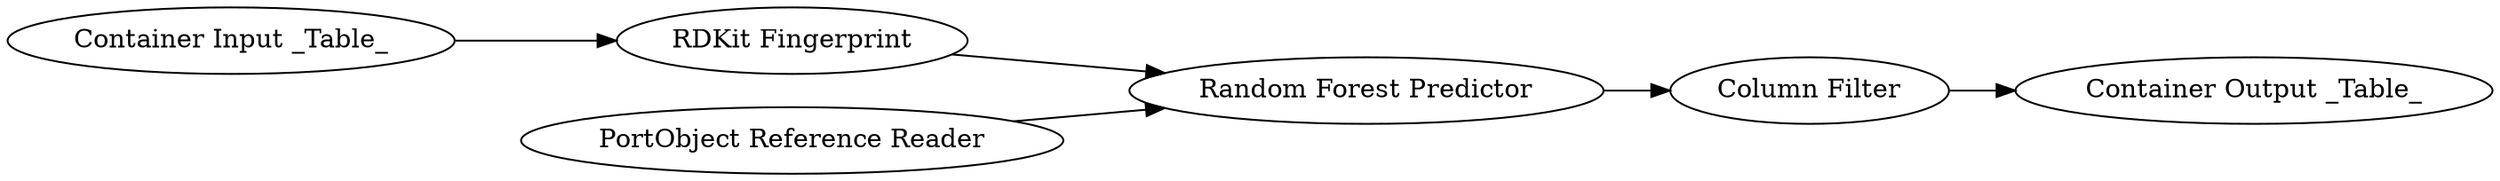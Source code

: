 digraph {
	158 -> 335
	336 -> 324
	157 -> 158
	335 -> 337
	324 -> 158
	324 [label="RDKit Fingerprint"]
	335 [label="Column Filter"]
	157 [label="PortObject Reference Reader"]
	158 [label="Random Forest Predictor"]
	337 [label="Container Output _Table_"]
	336 [label="Container Input _Table_"]
	rankdir=LR
}
